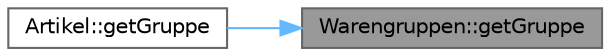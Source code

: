 digraph "Warengruppen::getGruppe"
{
 // INTERACTIVE_SVG=YES
 // LATEX_PDF_SIZE
  bgcolor="transparent";
  edge [fontname=Helvetica,fontsize=10,labelfontname=Helvetica,labelfontsize=10];
  node [fontname=Helvetica,fontsize=10,shape=box,height=0.2,width=0.4];
  rankdir="RL";
  Node1 [id="Node000001",label="Warengruppen::getGruppe",height=0.2,width=0.4,color="gray40", fillcolor="grey60", style="filled", fontcolor="black",tooltip="Gibt den Namen der Warengruppe fuer einen gegebenen Code zurueck."];
  Node1 -> Node2 [id="edge2_Node000001_Node000002",dir="back",color="steelblue1",style="solid",tooltip=" "];
  Node2 [id="Node000002",label="Artikel::getGruppe",height=0.2,width=0.4,color="grey40", fillcolor="white", style="filled",URL="$classArtikel.html#ad63de1c4058b5b31bdc74f549e5d2dfa",tooltip="Gibt die Warengruppe des Artikels zurueck."];
}
